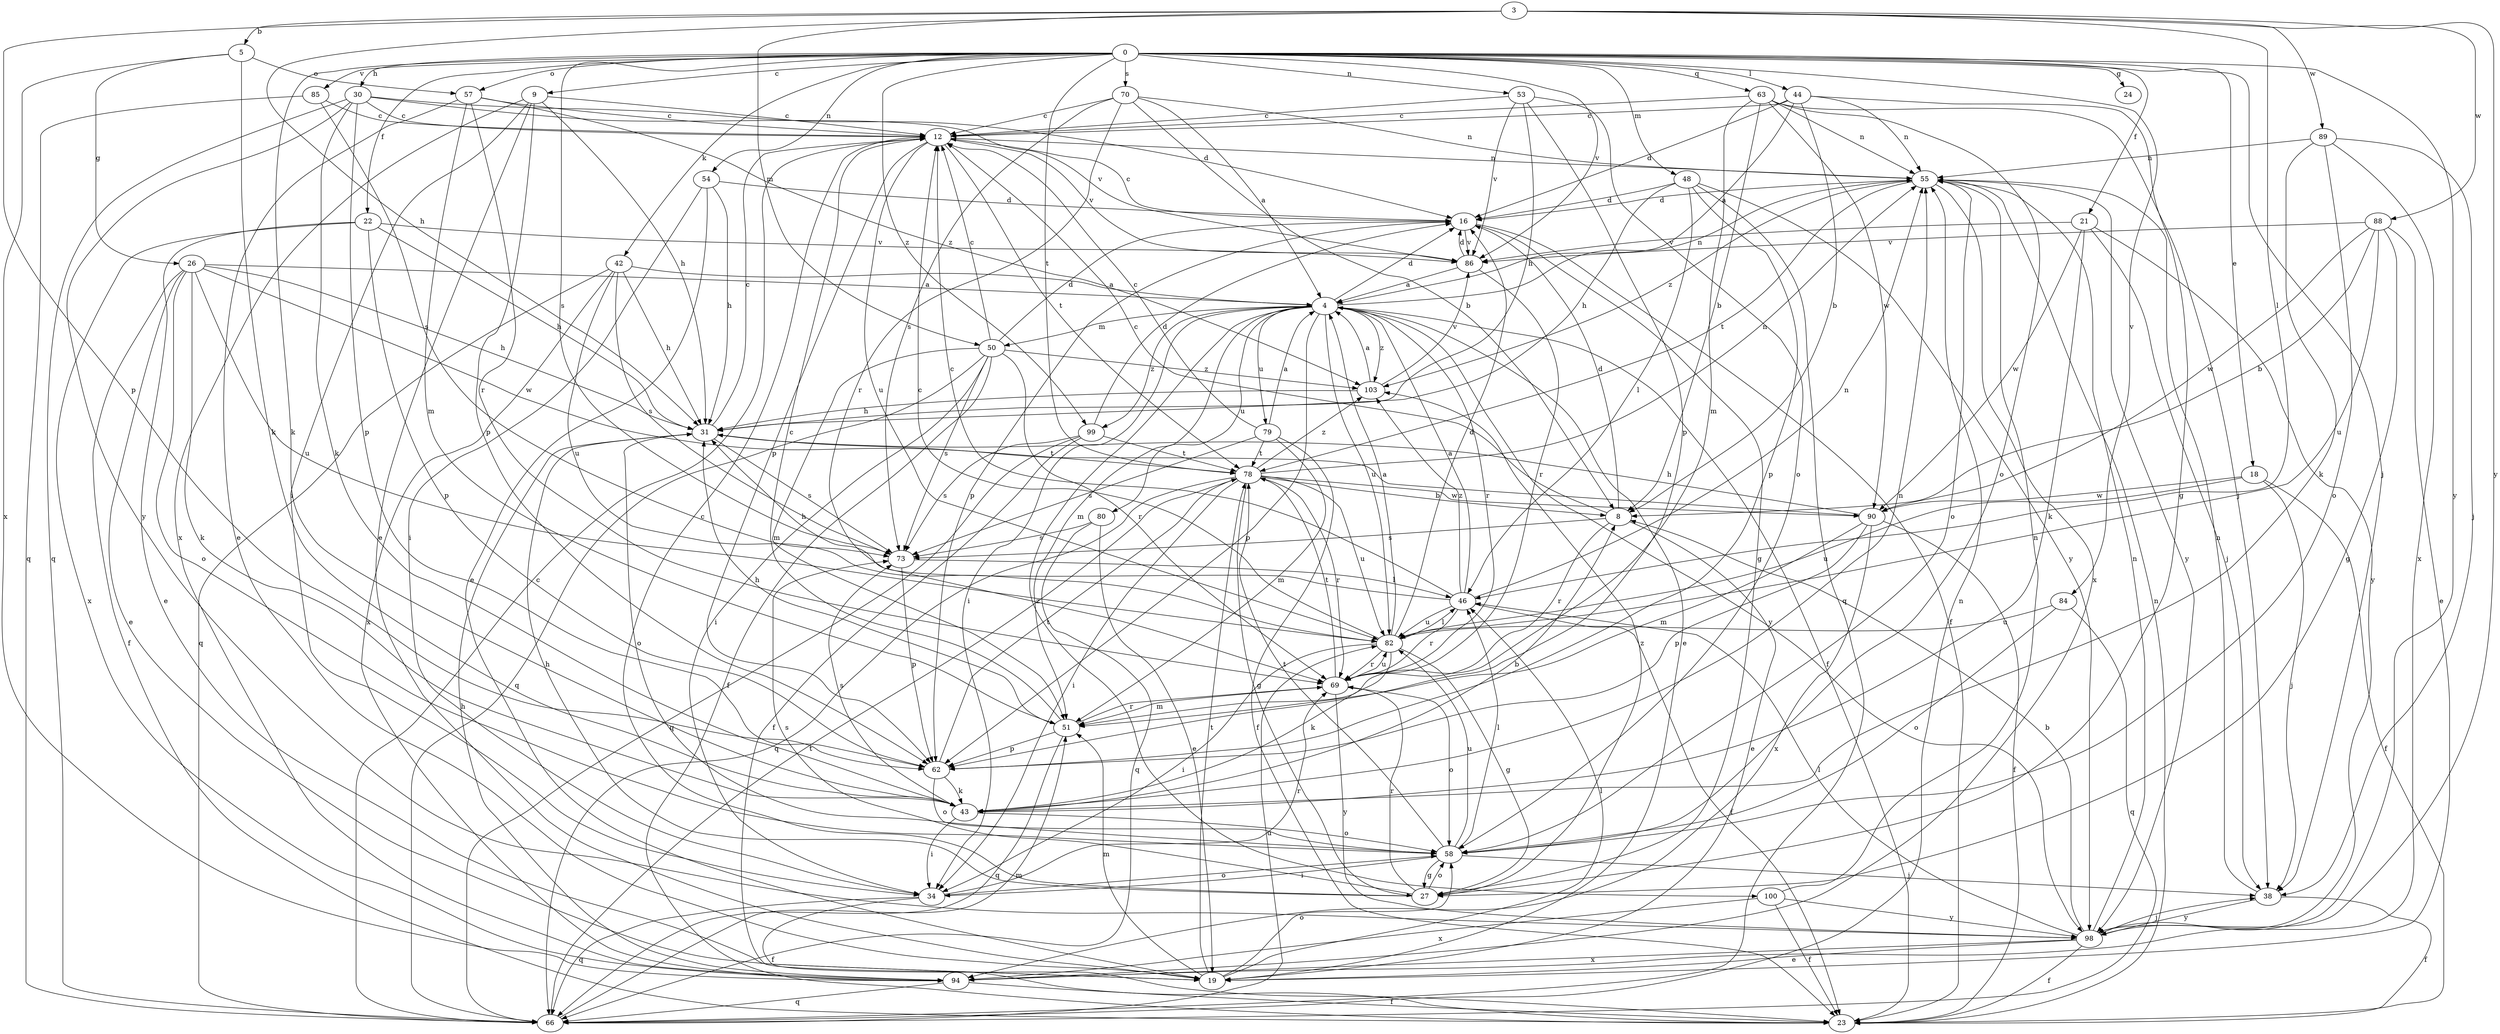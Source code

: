strict digraph  {
0;
3;
4;
5;
8;
9;
12;
16;
18;
19;
21;
22;
23;
24;
26;
27;
30;
31;
34;
38;
42;
43;
44;
46;
48;
50;
51;
53;
54;
55;
57;
58;
62;
63;
66;
69;
70;
73;
78;
79;
80;
82;
84;
85;
86;
88;
89;
90;
94;
98;
99;
100;
103;
0 -> 9  [label=c];
0 -> 18  [label=e];
0 -> 21  [label=f];
0 -> 22  [label=f];
0 -> 24  [label=g];
0 -> 30  [label=h];
0 -> 38  [label=j];
0 -> 42  [label=k];
0 -> 43  [label=k];
0 -> 44  [label=l];
0 -> 48  [label=m];
0 -> 53  [label=n];
0 -> 54  [label=n];
0 -> 57  [label=o];
0 -> 63  [label=q];
0 -> 70  [label=s];
0 -> 73  [label=s];
0 -> 78  [label=t];
0 -> 84  [label=v];
0 -> 85  [label=v];
0 -> 86  [label=v];
0 -> 98  [label=y];
0 -> 99  [label=z];
3 -> 5  [label=b];
3 -> 31  [label=h];
3 -> 46  [label=l];
3 -> 50  [label=m];
3 -> 62  [label=p];
3 -> 88  [label=w];
3 -> 89  [label=w];
3 -> 98  [label=y];
4 -> 16  [label=d];
4 -> 19  [label=e];
4 -> 23  [label=f];
4 -> 34  [label=i];
4 -> 50  [label=m];
4 -> 51  [label=m];
4 -> 55  [label=n];
4 -> 62  [label=p];
4 -> 69  [label=r];
4 -> 79  [label=u];
4 -> 80  [label=u];
4 -> 82  [label=u];
4 -> 98  [label=y];
4 -> 99  [label=z];
4 -> 100  [label=z];
4 -> 103  [label=z];
5 -> 26  [label=g];
5 -> 43  [label=k];
5 -> 57  [label=o];
5 -> 94  [label=x];
8 -> 12  [label=c];
8 -> 16  [label=d];
8 -> 19  [label=e];
8 -> 69  [label=r];
8 -> 73  [label=s];
9 -> 12  [label=c];
9 -> 19  [label=e];
9 -> 31  [label=h];
9 -> 34  [label=i];
9 -> 62  [label=p];
9 -> 94  [label=x];
12 -> 55  [label=n];
12 -> 62  [label=p];
12 -> 78  [label=t];
12 -> 82  [label=u];
12 -> 86  [label=v];
16 -> 12  [label=c];
16 -> 23  [label=f];
16 -> 27  [label=g];
16 -> 62  [label=p];
16 -> 86  [label=v];
18 -> 23  [label=f];
18 -> 38  [label=j];
18 -> 82  [label=u];
18 -> 90  [label=w];
19 -> 46  [label=l];
19 -> 51  [label=m];
19 -> 58  [label=o];
19 -> 78  [label=t];
21 -> 38  [label=j];
21 -> 43  [label=k];
21 -> 86  [label=v];
21 -> 90  [label=w];
21 -> 98  [label=y];
22 -> 19  [label=e];
22 -> 31  [label=h];
22 -> 62  [label=p];
22 -> 86  [label=v];
22 -> 94  [label=x];
23 -> 55  [label=n];
26 -> 4  [label=a];
26 -> 19  [label=e];
26 -> 23  [label=f];
26 -> 31  [label=h];
26 -> 43  [label=k];
26 -> 58  [label=o];
26 -> 82  [label=u];
26 -> 90  [label=w];
27 -> 12  [label=c];
27 -> 31  [label=h];
27 -> 58  [label=o];
27 -> 69  [label=r];
27 -> 73  [label=s];
27 -> 103  [label=z];
30 -> 12  [label=c];
30 -> 16  [label=d];
30 -> 43  [label=k];
30 -> 62  [label=p];
30 -> 66  [label=q];
30 -> 86  [label=v];
30 -> 98  [label=y];
31 -> 12  [label=c];
31 -> 58  [label=o];
31 -> 73  [label=s];
31 -> 78  [label=t];
34 -> 23  [label=f];
34 -> 58  [label=o];
34 -> 66  [label=q];
34 -> 69  [label=r];
38 -> 23  [label=f];
38 -> 55  [label=n];
38 -> 98  [label=y];
42 -> 4  [label=a];
42 -> 31  [label=h];
42 -> 66  [label=q];
42 -> 73  [label=s];
42 -> 82  [label=u];
42 -> 94  [label=x];
43 -> 8  [label=b];
43 -> 34  [label=i];
43 -> 55  [label=n];
43 -> 58  [label=o];
43 -> 73  [label=s];
44 -> 4  [label=a];
44 -> 8  [label=b];
44 -> 12  [label=c];
44 -> 16  [label=d];
44 -> 27  [label=g];
44 -> 55  [label=n];
46 -> 4  [label=a];
46 -> 12  [label=c];
46 -> 23  [label=f];
46 -> 31  [label=h];
46 -> 55  [label=n];
46 -> 69  [label=r];
46 -> 82  [label=u];
46 -> 103  [label=z];
48 -> 16  [label=d];
48 -> 31  [label=h];
48 -> 46  [label=l];
48 -> 62  [label=p];
48 -> 66  [label=q];
48 -> 98  [label=y];
50 -> 12  [label=c];
50 -> 16  [label=d];
50 -> 23  [label=f];
50 -> 34  [label=i];
50 -> 51  [label=m];
50 -> 66  [label=q];
50 -> 69  [label=r];
50 -> 73  [label=s];
50 -> 103  [label=z];
51 -> 12  [label=c];
51 -> 31  [label=h];
51 -> 62  [label=p];
51 -> 66  [label=q];
51 -> 69  [label=r];
53 -> 12  [label=c];
53 -> 31  [label=h];
53 -> 58  [label=o];
53 -> 62  [label=p];
53 -> 86  [label=v];
54 -> 16  [label=d];
54 -> 19  [label=e];
54 -> 31  [label=h];
54 -> 34  [label=i];
55 -> 16  [label=d];
55 -> 58  [label=o];
55 -> 78  [label=t];
55 -> 94  [label=x];
55 -> 98  [label=y];
55 -> 103  [label=z];
57 -> 12  [label=c];
57 -> 19  [label=e];
57 -> 51  [label=m];
57 -> 69  [label=r];
57 -> 103  [label=z];
58 -> 27  [label=g];
58 -> 34  [label=i];
58 -> 38  [label=j];
58 -> 46  [label=l];
58 -> 78  [label=t];
58 -> 82  [label=u];
62 -> 43  [label=k];
62 -> 58  [label=o];
62 -> 78  [label=t];
63 -> 8  [label=b];
63 -> 12  [label=c];
63 -> 38  [label=j];
63 -> 51  [label=m];
63 -> 55  [label=n];
63 -> 58  [label=o];
63 -> 90  [label=w];
66 -> 12  [label=c];
66 -> 51  [label=m];
66 -> 55  [label=n];
66 -> 78  [label=t];
66 -> 82  [label=u];
69 -> 51  [label=m];
69 -> 58  [label=o];
69 -> 78  [label=t];
69 -> 82  [label=u];
69 -> 98  [label=y];
70 -> 4  [label=a];
70 -> 8  [label=b];
70 -> 12  [label=c];
70 -> 55  [label=n];
70 -> 69  [label=r];
70 -> 73  [label=s];
73 -> 46  [label=l];
73 -> 62  [label=p];
78 -> 8  [label=b];
78 -> 27  [label=g];
78 -> 34  [label=i];
78 -> 55  [label=n];
78 -> 66  [label=q];
78 -> 69  [label=r];
78 -> 82  [label=u];
78 -> 90  [label=w];
78 -> 103  [label=z];
79 -> 4  [label=a];
79 -> 12  [label=c];
79 -> 23  [label=f];
79 -> 51  [label=m];
79 -> 73  [label=s];
79 -> 78  [label=t];
80 -> 19  [label=e];
80 -> 66  [label=q];
80 -> 73  [label=s];
82 -> 4  [label=a];
82 -> 12  [label=c];
82 -> 16  [label=d];
82 -> 27  [label=g];
82 -> 34  [label=i];
82 -> 43  [label=k];
82 -> 46  [label=l];
82 -> 69  [label=r];
84 -> 58  [label=o];
84 -> 66  [label=q];
84 -> 82  [label=u];
85 -> 12  [label=c];
85 -> 66  [label=q];
85 -> 73  [label=s];
86 -> 4  [label=a];
86 -> 16  [label=d];
86 -> 69  [label=r];
88 -> 8  [label=b];
88 -> 19  [label=e];
88 -> 27  [label=g];
88 -> 82  [label=u];
88 -> 86  [label=v];
88 -> 90  [label=w];
89 -> 38  [label=j];
89 -> 43  [label=k];
89 -> 55  [label=n];
89 -> 58  [label=o];
89 -> 94  [label=x];
90 -> 23  [label=f];
90 -> 31  [label=h];
90 -> 51  [label=m];
90 -> 62  [label=p];
90 -> 94  [label=x];
94 -> 23  [label=f];
94 -> 31  [label=h];
94 -> 66  [label=q];
98 -> 8  [label=b];
98 -> 19  [label=e];
98 -> 23  [label=f];
98 -> 38  [label=j];
98 -> 46  [label=l];
98 -> 55  [label=n];
98 -> 94  [label=x];
99 -> 16  [label=d];
99 -> 23  [label=f];
99 -> 66  [label=q];
99 -> 73  [label=s];
99 -> 78  [label=t];
100 -> 23  [label=f];
100 -> 55  [label=n];
100 -> 94  [label=x];
100 -> 98  [label=y];
103 -> 4  [label=a];
103 -> 31  [label=h];
103 -> 86  [label=v];
}

